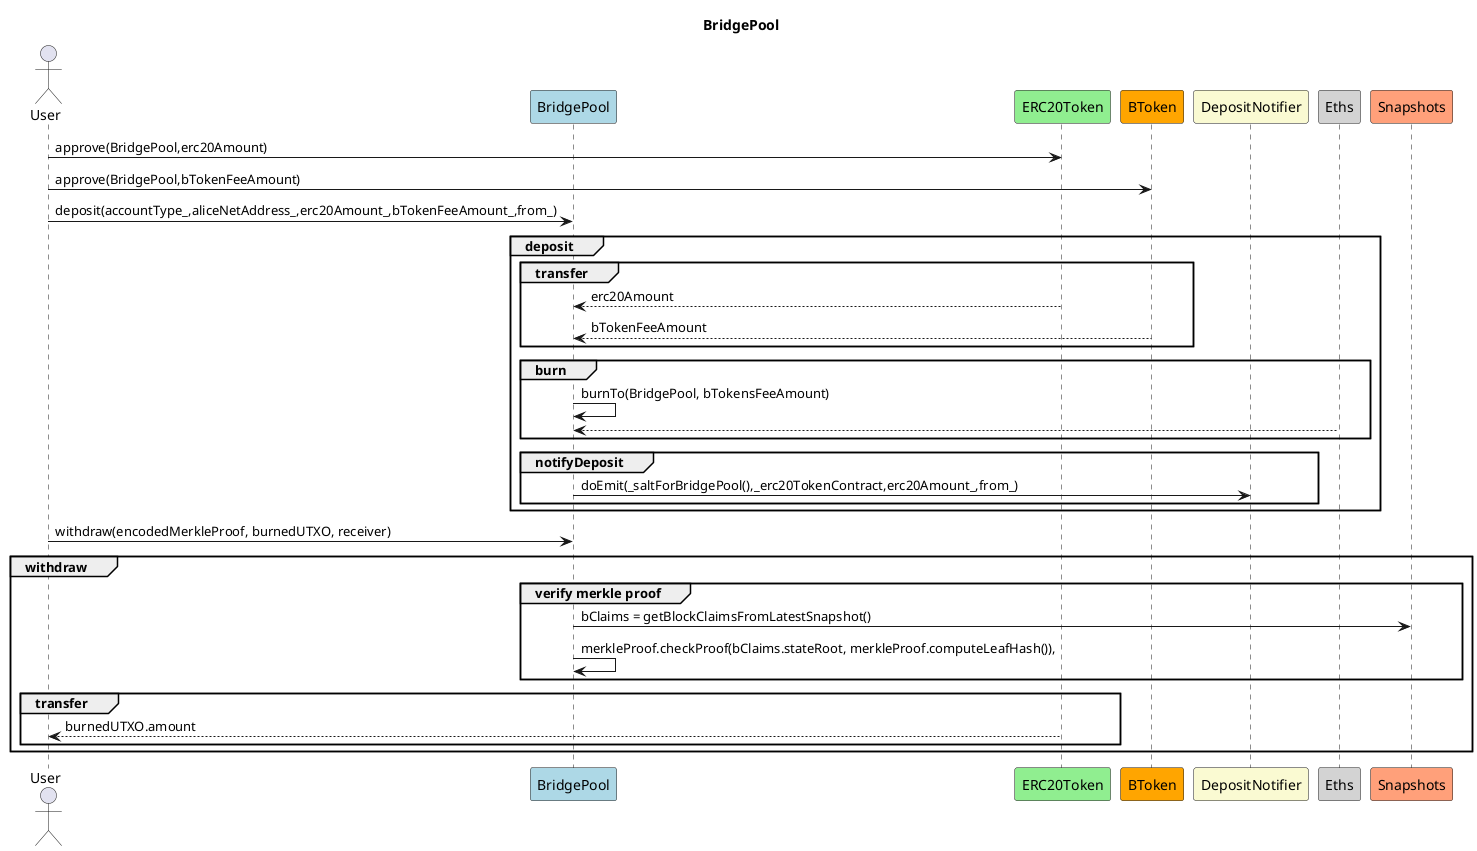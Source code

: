 @startuml name
Actor User
Participant "BridgePool" #LightBlue
Participant "ERC20Token" #LightGreen
Participant "BToken" #Orange
Participant "DepositNotifier" #LightGoldenRodYellow
Participant "Eths" #LightGray
Participant "Snapshots" #LightSalmon
title BridgePool

User -> ERC20Token : approve(BridgePool,erc20Amount)
User -> BToken : approve(BridgePool,bTokenFeeAmount)
User -> BridgePool : deposit(accountType_,aliceNetAddress_,erc20Amount_,bTokenFeeAmount_,from_)
group deposit
    group transfer       
        ERC20Token --> BridgePool : erc20Amount
        BToken --> BridgePool: bTokenFeeAmount
    end
    group burn        
        BridgePool -> BridgePool : burnTo(BridgePool, bTokensFeeAmount)
        Eths --> BridgePool
    end
    group notifyDeposit        
        BridgePool -> DepositNotifier: doEmit(_saltForBridgePool(),_erc20TokenContract,erc20Amount_,from_)
    end
end
User -> BridgePool : withdraw(encodedMerkleProof, burnedUTXO, receiver)
group withdraw 
    group verify merkle proof
        BridgePool -> Snapshots: bClaims = getBlockClaimsFromLatestSnapshot()
        BridgePool -> BridgePool : merkleProof.checkProof(bClaims.stateRoot, merkleProof.computeLeafHash()),
    end
    group transfer       
        ERC20Token --> User: burnedUTXO.amount
    end
end
@enduml


